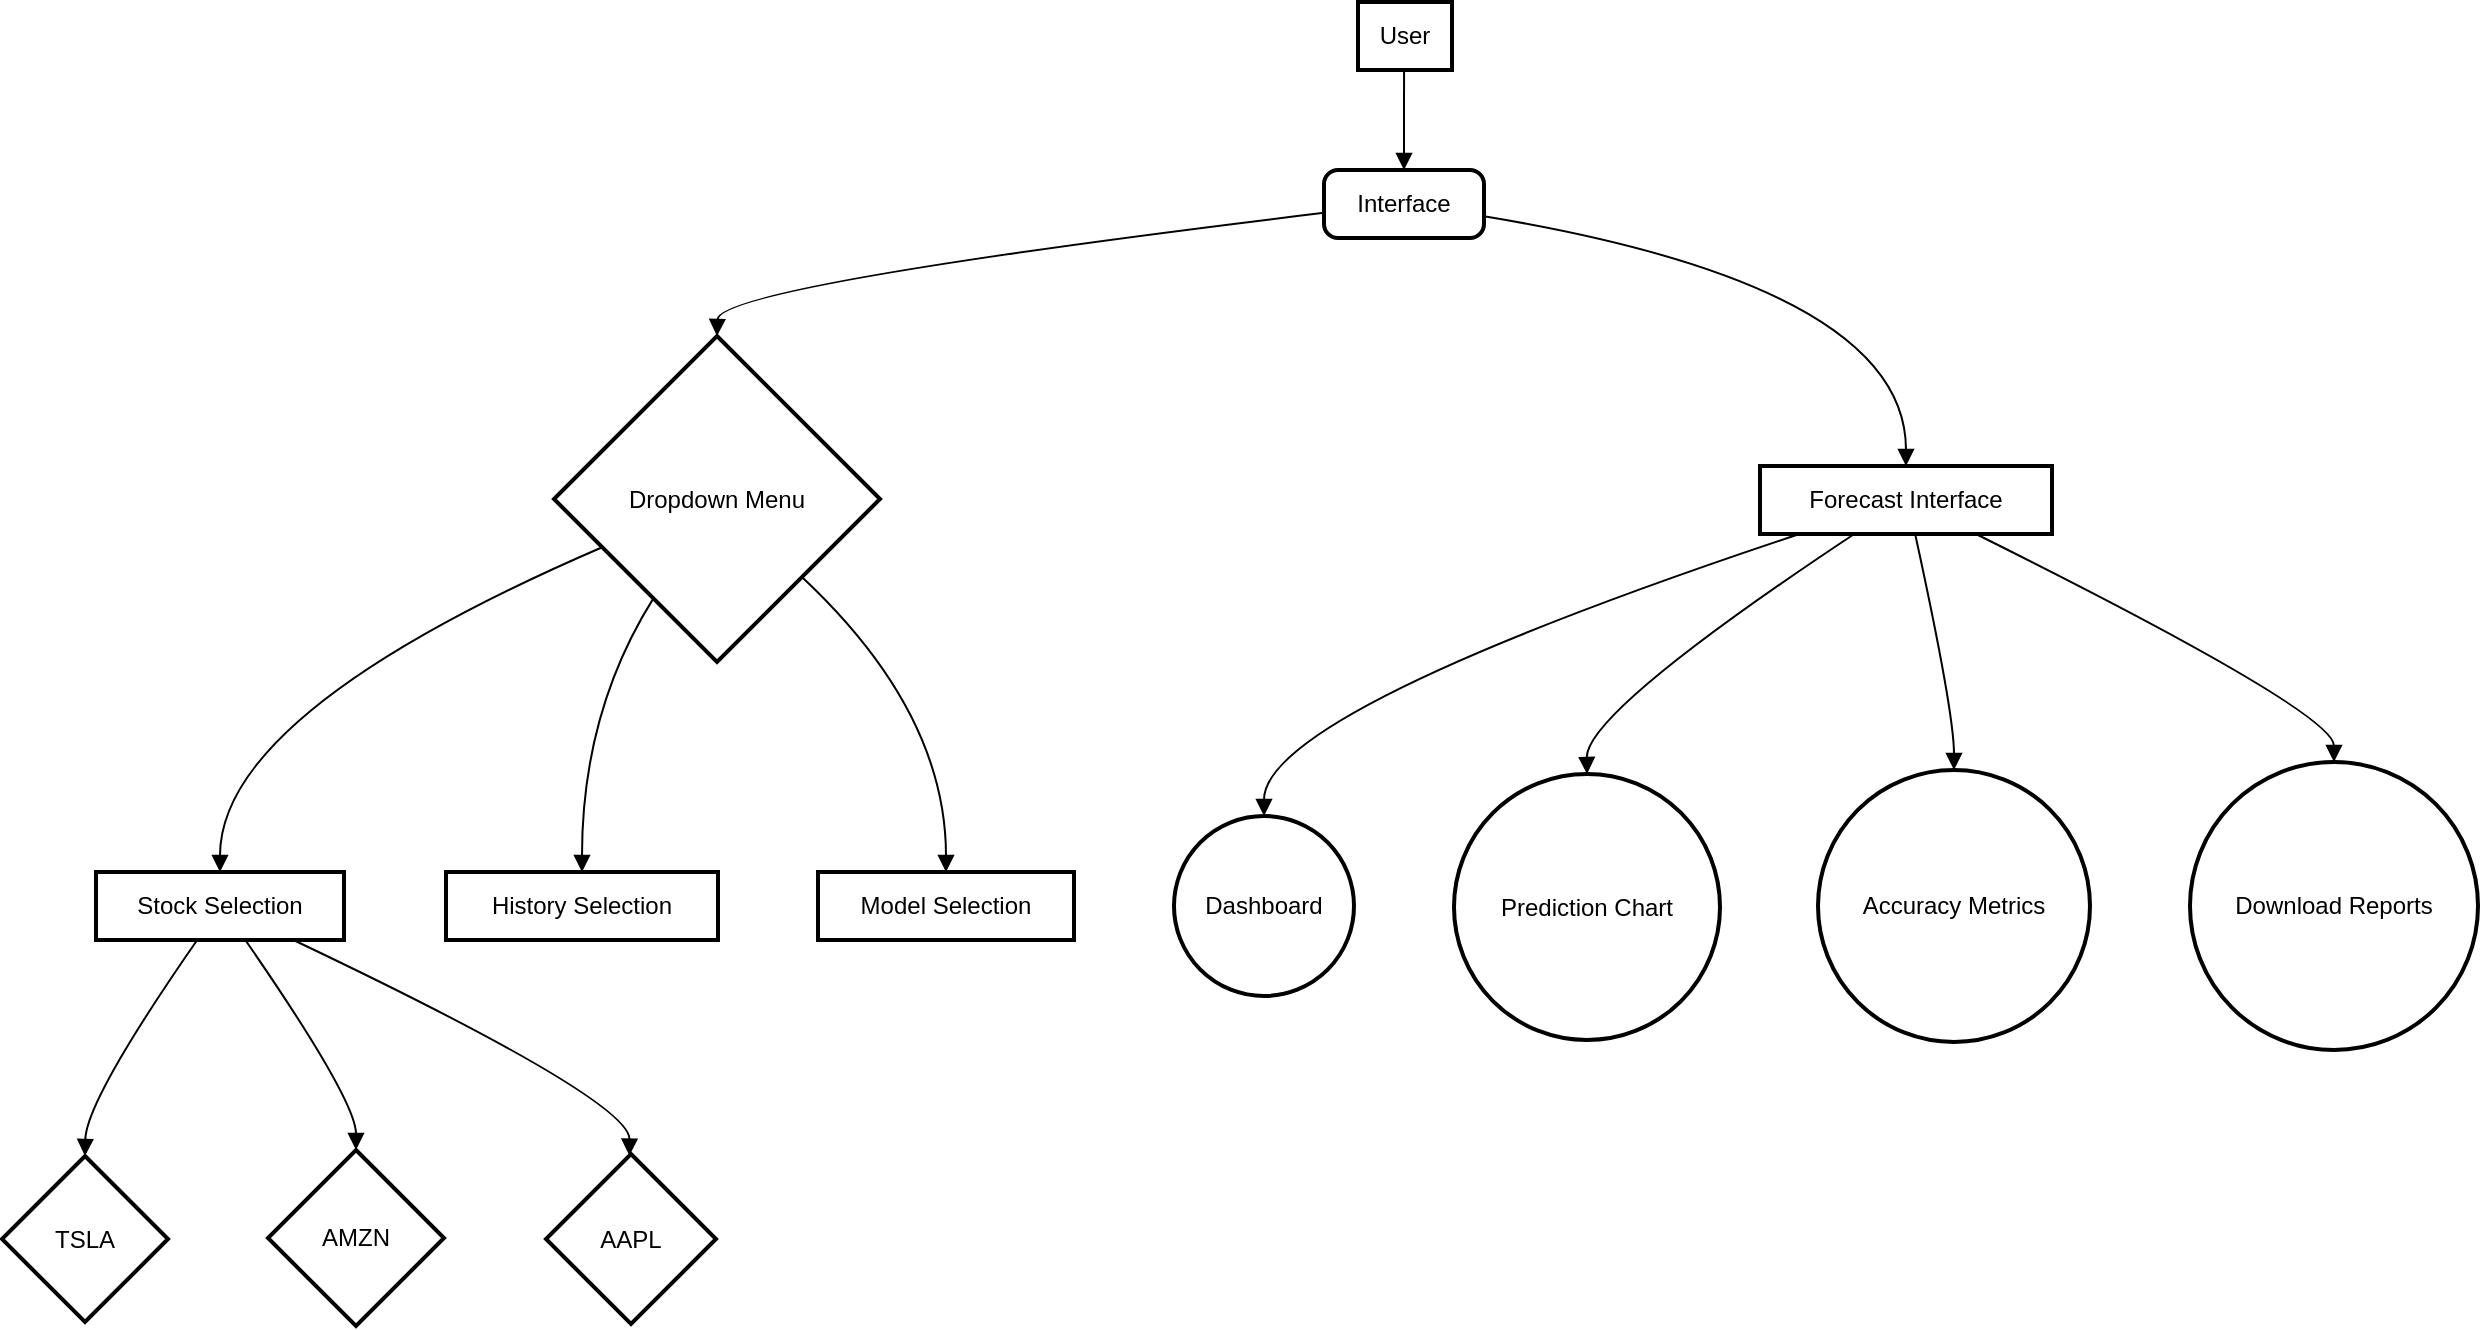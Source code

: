 <mxfile version="24.5.5" type="github">
  <diagram name="Page-1" id="l6etwOQdHwzEGKmCbpXp">
    <mxGraphModel>
      <root>
        <mxCell id="0" />
        <mxCell id="1" parent="0" />
        <mxCell id="2" value="User" style="whiteSpace=wrap;strokeWidth=2;" vertex="1" parent="1">
          <mxGeometry x="678" width="47" height="34" as="geometry" />
        </mxCell>
        <mxCell id="3" value="Interface" style="rounded=1;absoluteArcSize=1;arcSize=14;whiteSpace=wrap;strokeWidth=2;" vertex="1" parent="1">
          <mxGeometry x="661" y="84" width="80" height="34" as="geometry" />
        </mxCell>
        <mxCell id="4" value="Dropdown Menu" style="rhombus;strokeWidth=2;whiteSpace=wrap;" vertex="1" parent="1">
          <mxGeometry x="276" y="167" width="163" height="163" as="geometry" />
        </mxCell>
        <mxCell id="5" value="Stock Selection" style="whiteSpace=wrap;strokeWidth=2;" vertex="1" parent="1">
          <mxGeometry x="47" y="435" width="124" height="34" as="geometry" />
        </mxCell>
        <mxCell id="6" value="History Selection" style="whiteSpace=wrap;strokeWidth=2;" vertex="1" parent="1">
          <mxGeometry x="222" y="435" width="136" height="34" as="geometry" />
        </mxCell>
        <mxCell id="7" value="Model Selection" style="whiteSpace=wrap;strokeWidth=2;" vertex="1" parent="1">
          <mxGeometry x="408" y="435" width="128" height="34" as="geometry" />
        </mxCell>
        <mxCell id="8" value="TSLA" style="rhombus;strokeWidth=2;whiteSpace=wrap;" vertex="1" parent="1">
          <mxGeometry y="577" width="83" height="83" as="geometry" />
        </mxCell>
        <mxCell id="9" value="AMZN" style="rhombus;strokeWidth=2;whiteSpace=wrap;" vertex="1" parent="1">
          <mxGeometry x="133" y="574" width="88" height="88" as="geometry" />
        </mxCell>
        <mxCell id="10" value="AAPL" style="rhombus;strokeWidth=2;whiteSpace=wrap;" vertex="1" parent="1">
          <mxGeometry x="272" y="576" width="85" height="85" as="geometry" />
        </mxCell>
        <mxCell id="11" value="Forecast Interface" style="whiteSpace=wrap;strokeWidth=2;" vertex="1" parent="1">
          <mxGeometry x="879" y="232" width="146" height="34" as="geometry" />
        </mxCell>
        <mxCell id="12" value="Dashboard" style="ellipse;aspect=fixed;strokeWidth=2;whiteSpace=wrap;" vertex="1" parent="1">
          <mxGeometry x="586" y="407" width="90" height="90" as="geometry" />
        </mxCell>
        <mxCell id="13" value="Prediction Chart" style="ellipse;aspect=fixed;strokeWidth=2;whiteSpace=wrap;" vertex="1" parent="1">
          <mxGeometry x="726" y="386" width="133" height="133" as="geometry" />
        </mxCell>
        <mxCell id="14" value="Accuracy Metrics" style="ellipse;aspect=fixed;strokeWidth=2;whiteSpace=wrap;" vertex="1" parent="1">
          <mxGeometry x="908" y="384" width="136" height="136" as="geometry" />
        </mxCell>
        <mxCell id="15" value="Download Reports" style="ellipse;aspect=fixed;strokeWidth=2;whiteSpace=wrap;" vertex="1" parent="1">
          <mxGeometry x="1094" y="380" width="144" height="144" as="geometry" />
        </mxCell>
        <mxCell id="16" value="" style="curved=1;startArrow=none;endArrow=block;exitX=0.49;exitY=0.99;entryX=0.5;entryY=-0.01;" edge="1" parent="1" source="2" target="3">
          <mxGeometry relative="1" as="geometry">
            <Array as="points" />
          </mxGeometry>
        </mxCell>
        <mxCell id="17" value="" style="curved=1;startArrow=none;endArrow=block;exitX=0;exitY=0.63;entryX=0.5;entryY=0;" edge="1" parent="1" source="3" target="4">
          <mxGeometry relative="1" as="geometry">
            <Array as="points">
              <mxPoint x="358" y="142" />
            </Array>
          </mxGeometry>
        </mxCell>
        <mxCell id="18" value="" style="curved=1;startArrow=none;endArrow=block;exitX=0;exitY=0.71;entryX=0.5;entryY=0;" edge="1" parent="1" source="4" target="5">
          <mxGeometry relative="1" as="geometry">
            <Array as="points">
              <mxPoint x="109" y="355" />
            </Array>
          </mxGeometry>
        </mxCell>
        <mxCell id="19" value="" style="curved=1;startArrow=none;endArrow=block;exitX=0.18;exitY=1;entryX=0.5;entryY=0;" edge="1" parent="1" source="4" target="6">
          <mxGeometry relative="1" as="geometry">
            <Array as="points">
              <mxPoint x="290" y="355" />
            </Array>
          </mxGeometry>
        </mxCell>
        <mxCell id="20" value="" style="curved=1;startArrow=none;endArrow=block;exitX=1;exitY=0.96;entryX=0.5;entryY=0;" edge="1" parent="1" source="4" target="7">
          <mxGeometry relative="1" as="geometry">
            <Array as="points">
              <mxPoint x="472" y="355" />
            </Array>
          </mxGeometry>
        </mxCell>
        <mxCell id="21" value="" style="curved=1;startArrow=none;endArrow=block;exitX=0.41;exitY=0.99;entryX=0.5;entryY=-0.01;" edge="1" parent="1" source="5" target="8">
          <mxGeometry relative="1" as="geometry">
            <Array as="points">
              <mxPoint x="42" y="549" />
            </Array>
          </mxGeometry>
        </mxCell>
        <mxCell id="22" value="" style="curved=1;startArrow=none;endArrow=block;exitX=0.6;exitY=0.99;entryX=0.5;entryY=0;" edge="1" parent="1" source="5" target="9">
          <mxGeometry relative="1" as="geometry">
            <Array as="points">
              <mxPoint x="177" y="549" />
            </Array>
          </mxGeometry>
        </mxCell>
        <mxCell id="23" value="" style="curved=1;startArrow=none;endArrow=block;exitX=0.79;exitY=0.99;entryX=0.49;entryY=0;" edge="1" parent="1" source="5" target="10">
          <mxGeometry relative="1" as="geometry">
            <Array as="points">
              <mxPoint x="314" y="549" />
            </Array>
          </mxGeometry>
        </mxCell>
        <mxCell id="24" value="" style="curved=1;startArrow=none;endArrow=block;exitX=1;exitY=0.68;entryX=0.5;entryY=-0.01;" edge="1" parent="1" source="3" target="11">
          <mxGeometry relative="1" as="geometry">
            <Array as="points">
              <mxPoint x="952" y="142" />
            </Array>
          </mxGeometry>
        </mxCell>
        <mxCell id="25" value="" style="curved=1;startArrow=none;endArrow=block;exitX=0.15;exitY=0.98;entryX=0.5;entryY=0;" edge="1" parent="1" source="11" target="12">
          <mxGeometry relative="1" as="geometry">
            <Array as="points">
              <mxPoint x="631" y="355" />
            </Array>
          </mxGeometry>
        </mxCell>
        <mxCell id="26" value="" style="curved=1;startArrow=none;endArrow=block;exitX=0.33;exitY=0.98;entryX=0.5;entryY=0;" edge="1" parent="1" source="11" target="13">
          <mxGeometry relative="1" as="geometry">
            <Array as="points">
              <mxPoint x="792" y="355" />
            </Array>
          </mxGeometry>
        </mxCell>
        <mxCell id="27" value="" style="curved=1;startArrow=none;endArrow=block;exitX=0.53;exitY=0.98;entryX=0.5;entryY=0;" edge="1" parent="1" source="11" target="14">
          <mxGeometry relative="1" as="geometry">
            <Array as="points">
              <mxPoint x="976" y="355" />
            </Array>
          </mxGeometry>
        </mxCell>
        <mxCell id="28" value="" style="curved=1;startArrow=none;endArrow=block;exitX=0.73;exitY=0.98;entryX=0.5;entryY=0;" edge="1" parent="1" source="11" target="15">
          <mxGeometry relative="1" as="geometry">
            <Array as="points">
              <mxPoint x="1166" y="355" />
            </Array>
          </mxGeometry>
        </mxCell>
      </root>
    </mxGraphModel>
  </diagram>
</mxfile>
